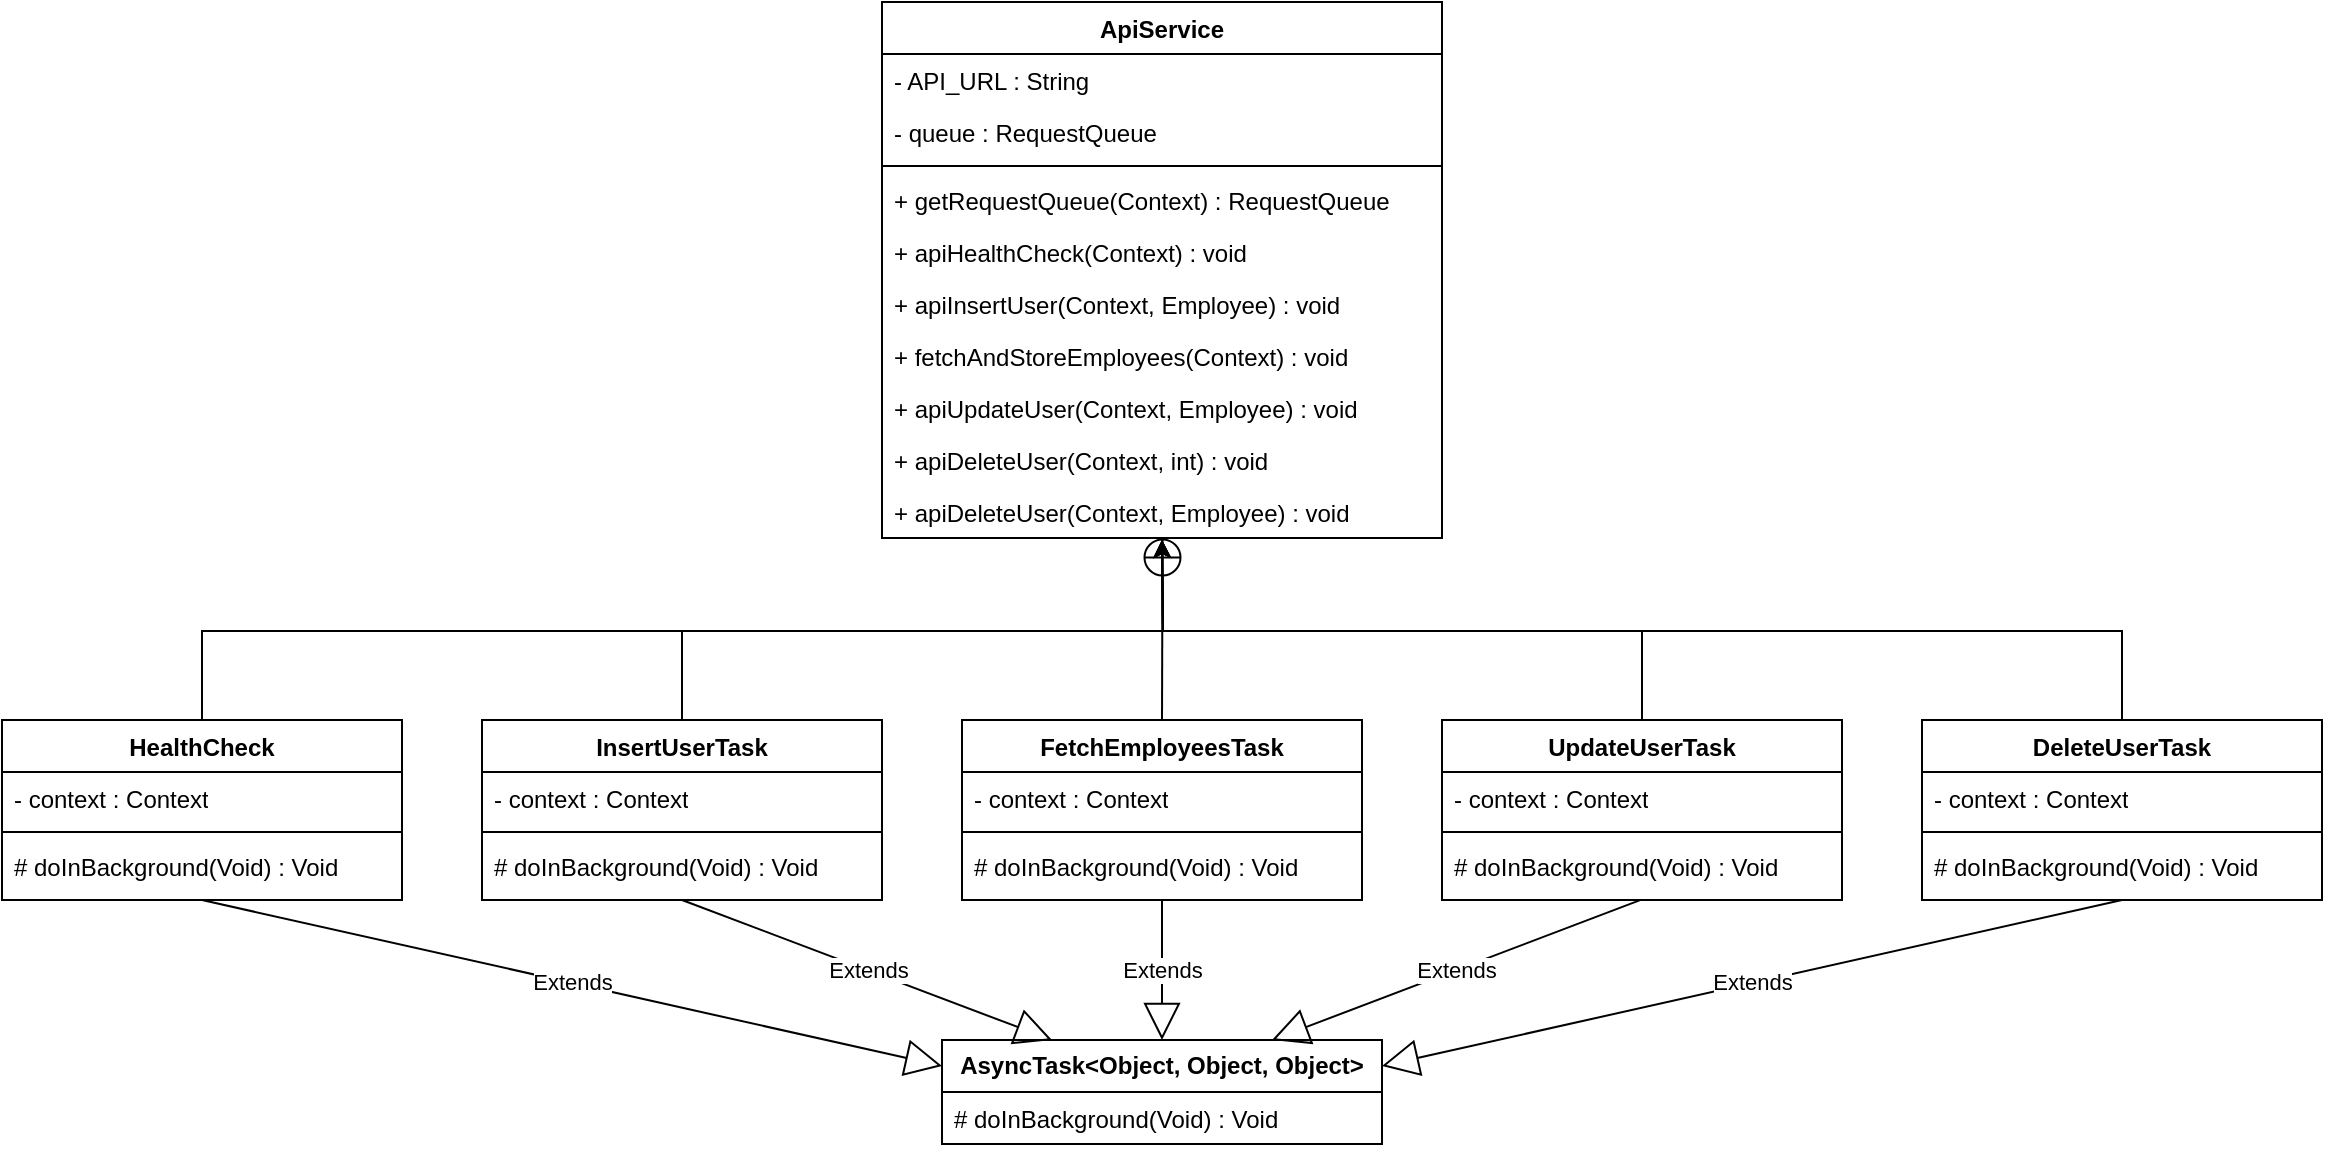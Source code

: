 <mxfile version="25.0.1">
  <diagram name="Page-1" id="d8Xwhpbpe-Fxj_xo27CT">
    <mxGraphModel dx="1120" dy="1440" grid="1" gridSize="10" guides="1" tooltips="1" connect="1" arrows="1" fold="1" page="1" pageScale="1" pageWidth="827" pageHeight="1169" math="0" shadow="0">
      <root>
        <mxCell id="0" />
        <mxCell id="1" parent="0" />
        <mxCell id="6nwLs5lqpE8jmc1HXe6k-1" value="ApiService" style="swimlane;fontStyle=1;align=center;verticalAlign=top;childLayout=stackLayout;horizontal=1;startSize=26;horizontalStack=0;resizeParent=1;resizeParentMax=0;resizeLast=0;collapsible=1;marginBottom=0;whiteSpace=wrap;html=1;" vertex="1" parent="1">
          <mxGeometry x="480" y="41" width="280" height="268" as="geometry" />
        </mxCell>
        <mxCell id="6nwLs5lqpE8jmc1HXe6k-10" value="- API_URL : String" style="text;strokeColor=none;fillColor=none;align=left;verticalAlign=top;spacingLeft=4;spacingRight=4;overflow=hidden;rotatable=0;points=[[0,0.5],[1,0.5]];portConstraint=eastwest;whiteSpace=wrap;html=1;" vertex="1" parent="6nwLs5lqpE8jmc1HXe6k-1">
          <mxGeometry y="26" width="280" height="26" as="geometry" />
        </mxCell>
        <mxCell id="6nwLs5lqpE8jmc1HXe6k-2" value="- queue : RequestQueue" style="text;strokeColor=none;fillColor=none;align=left;verticalAlign=top;spacingLeft=4;spacingRight=4;overflow=hidden;rotatable=0;points=[[0,0.5],[1,0.5]];portConstraint=eastwest;whiteSpace=wrap;html=1;" vertex="1" parent="6nwLs5lqpE8jmc1HXe6k-1">
          <mxGeometry y="52" width="280" height="26" as="geometry" />
        </mxCell>
        <mxCell id="6nwLs5lqpE8jmc1HXe6k-3" value="" style="line;strokeWidth=1;fillColor=none;align=left;verticalAlign=middle;spacingTop=-1;spacingLeft=3;spacingRight=3;rotatable=0;labelPosition=right;points=[];portConstraint=eastwest;strokeColor=inherit;" vertex="1" parent="6nwLs5lqpE8jmc1HXe6k-1">
          <mxGeometry y="78" width="280" height="8" as="geometry" />
        </mxCell>
        <mxCell id="6nwLs5lqpE8jmc1HXe6k-9" value="+ getRequestQueue(Context) : RequestQueue" style="text;strokeColor=none;fillColor=none;align=left;verticalAlign=top;spacingLeft=4;spacingRight=4;overflow=hidden;rotatable=0;points=[[0,0.5],[1,0.5]];portConstraint=eastwest;whiteSpace=wrap;html=1;" vertex="1" parent="6nwLs5lqpE8jmc1HXe6k-1">
          <mxGeometry y="86" width="280" height="26" as="geometry" />
        </mxCell>
        <mxCell id="6nwLs5lqpE8jmc1HXe6k-4" value="+ apiHealthCheck(Context) : void" style="text;strokeColor=none;fillColor=none;align=left;verticalAlign=top;spacingLeft=4;spacingRight=4;overflow=hidden;rotatable=0;points=[[0,0.5],[1,0.5]];portConstraint=eastwest;whiteSpace=wrap;html=1;" vertex="1" parent="6nwLs5lqpE8jmc1HXe6k-1">
          <mxGeometry y="112" width="280" height="26" as="geometry" />
        </mxCell>
        <mxCell id="6nwLs5lqpE8jmc1HXe6k-11" value="+ apiInsertUser(Context, Employee) : void" style="text;strokeColor=none;fillColor=none;align=left;verticalAlign=top;spacingLeft=4;spacingRight=4;overflow=hidden;rotatable=0;points=[[0,0.5],[1,0.5]];portConstraint=eastwest;whiteSpace=wrap;html=1;" vertex="1" parent="6nwLs5lqpE8jmc1HXe6k-1">
          <mxGeometry y="138" width="280" height="26" as="geometry" />
        </mxCell>
        <mxCell id="6nwLs5lqpE8jmc1HXe6k-12" value="+ fetchAndStoreEmployees(Context) : void" style="text;strokeColor=none;fillColor=none;align=left;verticalAlign=top;spacingLeft=4;spacingRight=4;overflow=hidden;rotatable=0;points=[[0,0.5],[1,0.5]];portConstraint=eastwest;whiteSpace=wrap;html=1;" vertex="1" parent="6nwLs5lqpE8jmc1HXe6k-1">
          <mxGeometry y="164" width="280" height="26" as="geometry" />
        </mxCell>
        <mxCell id="6nwLs5lqpE8jmc1HXe6k-13" value="+ apiUpdateUser(Context, Employee) : void" style="text;strokeColor=none;fillColor=none;align=left;verticalAlign=top;spacingLeft=4;spacingRight=4;overflow=hidden;rotatable=0;points=[[0,0.5],[1,0.5]];portConstraint=eastwest;whiteSpace=wrap;html=1;" vertex="1" parent="6nwLs5lqpE8jmc1HXe6k-1">
          <mxGeometry y="190" width="280" height="26" as="geometry" />
        </mxCell>
        <mxCell id="6nwLs5lqpE8jmc1HXe6k-14" value="+ apiDeleteUser(Context, int) : void" style="text;strokeColor=none;fillColor=none;align=left;verticalAlign=top;spacingLeft=4;spacingRight=4;overflow=hidden;rotatable=0;points=[[0,0.5],[1,0.5]];portConstraint=eastwest;whiteSpace=wrap;html=1;" vertex="1" parent="6nwLs5lqpE8jmc1HXe6k-1">
          <mxGeometry y="216" width="280" height="26" as="geometry" />
        </mxCell>
        <mxCell id="6nwLs5lqpE8jmc1HXe6k-15" value="+ apiDeleteUser(Context, Employee) : void" style="text;strokeColor=none;fillColor=none;align=left;verticalAlign=top;spacingLeft=4;spacingRight=4;overflow=hidden;rotatable=0;points=[[0,0.5],[1,0.5]];portConstraint=eastwest;whiteSpace=wrap;html=1;" vertex="1" parent="6nwLs5lqpE8jmc1HXe6k-1">
          <mxGeometry y="242" width="280" height="26" as="geometry" />
        </mxCell>
        <mxCell id="6nwLs5lqpE8jmc1HXe6k-5" value="&lt;b&gt;AsyncTask&amp;lt;Object, Object, Object&amp;gt;&lt;/b&gt;" style="swimlane;fontStyle=0;childLayout=stackLayout;horizontal=1;startSize=26;fillColor=none;horizontalStack=0;resizeParent=1;resizeParentMax=0;resizeLast=0;collapsible=1;marginBottom=0;whiteSpace=wrap;html=1;" vertex="1" parent="1">
          <mxGeometry x="510" y="560" width="220" height="52" as="geometry" />
        </mxCell>
        <mxCell id="6nwLs5lqpE8jmc1HXe6k-6" value="# doInBackground(Void) : Void" style="text;strokeColor=none;fillColor=none;align=left;verticalAlign=top;spacingLeft=4;spacingRight=4;overflow=hidden;rotatable=0;points=[[0,0.5],[1,0.5]];portConstraint=eastwest;whiteSpace=wrap;html=1;" vertex="1" parent="6nwLs5lqpE8jmc1HXe6k-5">
          <mxGeometry y="26" width="220" height="26" as="geometry" />
        </mxCell>
        <mxCell id="6nwLs5lqpE8jmc1HXe6k-48" style="edgeStyle=orthogonalEdgeStyle;rounded=0;orthogonalLoop=1;jettySize=auto;html=1;exitX=0.5;exitY=0;exitDx=0;exitDy=0;" edge="1" parent="1" source="6nwLs5lqpE8jmc1HXe6k-16">
          <mxGeometry relative="1" as="geometry">
            <mxPoint x="620" y="310" as="targetPoint" />
          </mxGeometry>
        </mxCell>
        <mxCell id="6nwLs5lqpE8jmc1HXe6k-16" value="HealthCheck" style="swimlane;fontStyle=1;align=center;verticalAlign=top;childLayout=stackLayout;horizontal=1;startSize=26;horizontalStack=0;resizeParent=1;resizeParentMax=0;resizeLast=0;collapsible=1;marginBottom=0;whiteSpace=wrap;html=1;" vertex="1" parent="1">
          <mxGeometry x="40" y="400" width="200" height="90" as="geometry" />
        </mxCell>
        <mxCell id="6nwLs5lqpE8jmc1HXe6k-17" value="- context : Context" style="text;strokeColor=none;fillColor=none;align=left;verticalAlign=top;spacingLeft=4;spacingRight=4;overflow=hidden;rotatable=0;points=[[0,0.5],[1,0.5]];portConstraint=eastwest;whiteSpace=wrap;html=1;" vertex="1" parent="6nwLs5lqpE8jmc1HXe6k-16">
          <mxGeometry y="26" width="200" height="26" as="geometry" />
        </mxCell>
        <mxCell id="6nwLs5lqpE8jmc1HXe6k-18" value="" style="line;strokeWidth=1;fillColor=none;align=left;verticalAlign=middle;spacingTop=-1;spacingLeft=3;spacingRight=3;rotatable=0;labelPosition=right;points=[];portConstraint=eastwest;strokeColor=inherit;" vertex="1" parent="6nwLs5lqpE8jmc1HXe6k-16">
          <mxGeometry y="52" width="200" height="8" as="geometry" />
        </mxCell>
        <mxCell id="6nwLs5lqpE8jmc1HXe6k-19" value="# doInBackground(Void) : Void" style="text;strokeColor=none;fillColor=none;align=left;verticalAlign=top;spacingLeft=4;spacingRight=4;overflow=hidden;rotatable=0;points=[[0,0.5],[1,0.5]];portConstraint=eastwest;whiteSpace=wrap;html=1;" vertex="1" parent="6nwLs5lqpE8jmc1HXe6k-16">
          <mxGeometry y="60" width="200" height="30" as="geometry" />
        </mxCell>
        <mxCell id="6nwLs5lqpE8jmc1HXe6k-44" style="edgeStyle=orthogonalEdgeStyle;rounded=0;orthogonalLoop=1;jettySize=auto;html=1;exitX=0.5;exitY=0;exitDx=0;exitDy=0;" edge="1" parent="1" source="6nwLs5lqpE8jmc1HXe6k-21">
          <mxGeometry relative="1" as="geometry">
            <mxPoint x="620" y="310" as="targetPoint" />
          </mxGeometry>
        </mxCell>
        <mxCell id="6nwLs5lqpE8jmc1HXe6k-21" value="InsertUserTask" style="swimlane;fontStyle=1;align=center;verticalAlign=top;childLayout=stackLayout;horizontal=1;startSize=26;horizontalStack=0;resizeParent=1;resizeParentMax=0;resizeLast=0;collapsible=1;marginBottom=0;whiteSpace=wrap;html=1;" vertex="1" parent="1">
          <mxGeometry x="280" y="400" width="200" height="90" as="geometry" />
        </mxCell>
        <mxCell id="6nwLs5lqpE8jmc1HXe6k-22" value="- context : Context" style="text;strokeColor=none;fillColor=none;align=left;verticalAlign=top;spacingLeft=4;spacingRight=4;overflow=hidden;rotatable=0;points=[[0,0.5],[1,0.5]];portConstraint=eastwest;whiteSpace=wrap;html=1;" vertex="1" parent="6nwLs5lqpE8jmc1HXe6k-21">
          <mxGeometry y="26" width="200" height="26" as="geometry" />
        </mxCell>
        <mxCell id="6nwLs5lqpE8jmc1HXe6k-23" value="" style="line;strokeWidth=1;fillColor=none;align=left;verticalAlign=middle;spacingTop=-1;spacingLeft=3;spacingRight=3;rotatable=0;labelPosition=right;points=[];portConstraint=eastwest;strokeColor=inherit;" vertex="1" parent="6nwLs5lqpE8jmc1HXe6k-21">
          <mxGeometry y="52" width="200" height="8" as="geometry" />
        </mxCell>
        <mxCell id="6nwLs5lqpE8jmc1HXe6k-24" value="# doInBackground(Void) : Void" style="text;strokeColor=none;fillColor=none;align=left;verticalAlign=top;spacingLeft=4;spacingRight=4;overflow=hidden;rotatable=0;points=[[0,0.5],[1,0.5]];portConstraint=eastwest;whiteSpace=wrap;html=1;" vertex="1" parent="6nwLs5lqpE8jmc1HXe6k-21">
          <mxGeometry y="60" width="200" height="30" as="geometry" />
        </mxCell>
        <mxCell id="6nwLs5lqpE8jmc1HXe6k-46" style="edgeStyle=orthogonalEdgeStyle;rounded=0;orthogonalLoop=1;jettySize=auto;html=1;exitX=0.5;exitY=0;exitDx=0;exitDy=0;" edge="1" parent="1" source="6nwLs5lqpE8jmc1HXe6k-25">
          <mxGeometry relative="1" as="geometry">
            <mxPoint x="620" y="310" as="targetPoint" />
          </mxGeometry>
        </mxCell>
        <mxCell id="6nwLs5lqpE8jmc1HXe6k-25" value="UpdateUserTask" style="swimlane;fontStyle=1;align=center;verticalAlign=top;childLayout=stackLayout;horizontal=1;startSize=26;horizontalStack=0;resizeParent=1;resizeParentMax=0;resizeLast=0;collapsible=1;marginBottom=0;whiteSpace=wrap;html=1;" vertex="1" parent="1">
          <mxGeometry x="760" y="400" width="200" height="90" as="geometry" />
        </mxCell>
        <mxCell id="6nwLs5lqpE8jmc1HXe6k-26" value="- context : Context" style="text;strokeColor=none;fillColor=none;align=left;verticalAlign=top;spacingLeft=4;spacingRight=4;overflow=hidden;rotatable=0;points=[[0,0.5],[1,0.5]];portConstraint=eastwest;whiteSpace=wrap;html=1;" vertex="1" parent="6nwLs5lqpE8jmc1HXe6k-25">
          <mxGeometry y="26" width="200" height="26" as="geometry" />
        </mxCell>
        <mxCell id="6nwLs5lqpE8jmc1HXe6k-27" value="" style="line;strokeWidth=1;fillColor=none;align=left;verticalAlign=middle;spacingTop=-1;spacingLeft=3;spacingRight=3;rotatable=0;labelPosition=right;points=[];portConstraint=eastwest;strokeColor=inherit;" vertex="1" parent="6nwLs5lqpE8jmc1HXe6k-25">
          <mxGeometry y="52" width="200" height="8" as="geometry" />
        </mxCell>
        <mxCell id="6nwLs5lqpE8jmc1HXe6k-28" value="# doInBackground(Void) : Void" style="text;strokeColor=none;fillColor=none;align=left;verticalAlign=top;spacingLeft=4;spacingRight=4;overflow=hidden;rotatable=0;points=[[0,0.5],[1,0.5]];portConstraint=eastwest;whiteSpace=wrap;html=1;" vertex="1" parent="6nwLs5lqpE8jmc1HXe6k-25">
          <mxGeometry y="60" width="200" height="30" as="geometry" />
        </mxCell>
        <mxCell id="6nwLs5lqpE8jmc1HXe6k-33" value="FetchEmployeesTask" style="swimlane;fontStyle=1;align=center;verticalAlign=top;childLayout=stackLayout;horizontal=1;startSize=26;horizontalStack=0;resizeParent=1;resizeParentMax=0;resizeLast=0;collapsible=1;marginBottom=0;whiteSpace=wrap;html=1;" vertex="1" parent="1">
          <mxGeometry x="520" y="400" width="200" height="90" as="geometry" />
        </mxCell>
        <mxCell id="6nwLs5lqpE8jmc1HXe6k-34" value="- context : Context" style="text;strokeColor=none;fillColor=none;align=left;verticalAlign=top;spacingLeft=4;spacingRight=4;overflow=hidden;rotatable=0;points=[[0,0.5],[1,0.5]];portConstraint=eastwest;whiteSpace=wrap;html=1;" vertex="1" parent="6nwLs5lqpE8jmc1HXe6k-33">
          <mxGeometry y="26" width="200" height="26" as="geometry" />
        </mxCell>
        <mxCell id="6nwLs5lqpE8jmc1HXe6k-35" value="" style="line;strokeWidth=1;fillColor=none;align=left;verticalAlign=middle;spacingTop=-1;spacingLeft=3;spacingRight=3;rotatable=0;labelPosition=right;points=[];portConstraint=eastwest;strokeColor=inherit;" vertex="1" parent="6nwLs5lqpE8jmc1HXe6k-33">
          <mxGeometry y="52" width="200" height="8" as="geometry" />
        </mxCell>
        <mxCell id="6nwLs5lqpE8jmc1HXe6k-36" value="# doInBackground(Void) : Void" style="text;strokeColor=none;fillColor=none;align=left;verticalAlign=top;spacingLeft=4;spacingRight=4;overflow=hidden;rotatable=0;points=[[0,0.5],[1,0.5]];portConstraint=eastwest;whiteSpace=wrap;html=1;" vertex="1" parent="6nwLs5lqpE8jmc1HXe6k-33">
          <mxGeometry y="60" width="200" height="30" as="geometry" />
        </mxCell>
        <mxCell id="6nwLs5lqpE8jmc1HXe6k-45" style="edgeStyle=orthogonalEdgeStyle;rounded=0;orthogonalLoop=1;jettySize=auto;html=1;exitX=0.5;exitY=0;exitDx=0;exitDy=0;" edge="1" parent="1" source="6nwLs5lqpE8jmc1HXe6k-37">
          <mxGeometry relative="1" as="geometry">
            <mxPoint x="620" y="310" as="targetPoint" />
          </mxGeometry>
        </mxCell>
        <mxCell id="6nwLs5lqpE8jmc1HXe6k-37" value="DeleteUserTask" style="swimlane;fontStyle=1;align=center;verticalAlign=top;childLayout=stackLayout;horizontal=1;startSize=26;horizontalStack=0;resizeParent=1;resizeParentMax=0;resizeLast=0;collapsible=1;marginBottom=0;whiteSpace=wrap;html=1;" vertex="1" parent="1">
          <mxGeometry x="1000" y="400" width="200" height="90" as="geometry" />
        </mxCell>
        <mxCell id="6nwLs5lqpE8jmc1HXe6k-38" value="- context : Context" style="text;strokeColor=none;fillColor=none;align=left;verticalAlign=top;spacingLeft=4;spacingRight=4;overflow=hidden;rotatable=0;points=[[0,0.5],[1,0.5]];portConstraint=eastwest;whiteSpace=wrap;html=1;" vertex="1" parent="6nwLs5lqpE8jmc1HXe6k-37">
          <mxGeometry y="26" width="200" height="26" as="geometry" />
        </mxCell>
        <mxCell id="6nwLs5lqpE8jmc1HXe6k-39" value="" style="line;strokeWidth=1;fillColor=none;align=left;verticalAlign=middle;spacingTop=-1;spacingLeft=3;spacingRight=3;rotatable=0;labelPosition=right;points=[];portConstraint=eastwest;strokeColor=inherit;" vertex="1" parent="6nwLs5lqpE8jmc1HXe6k-37">
          <mxGeometry y="52" width="200" height="8" as="geometry" />
        </mxCell>
        <mxCell id="6nwLs5lqpE8jmc1HXe6k-40" value="# doInBackground(Void) : Void" style="text;strokeColor=none;fillColor=none;align=left;verticalAlign=top;spacingLeft=4;spacingRight=4;overflow=hidden;rotatable=0;points=[[0,0.5],[1,0.5]];portConstraint=eastwest;whiteSpace=wrap;html=1;" vertex="1" parent="6nwLs5lqpE8jmc1HXe6k-37">
          <mxGeometry y="60" width="200" height="30" as="geometry" />
        </mxCell>
        <mxCell id="6nwLs5lqpE8jmc1HXe6k-41" value="" style="endArrow=circlePlus;startArrow=none;endFill=0;startFill=0;endSize=8;html=1;labelBackgroundColor=none;rounded=0;exitX=0.5;exitY=0;exitDx=0;exitDy=0;entryX=0.501;entryY=1.105;entryDx=0;entryDy=0;entryPerimeter=0;" edge="1" parent="1" source="6nwLs5lqpE8jmc1HXe6k-33">
          <mxGeometry width="160" relative="1" as="geometry">
            <mxPoint x="620" y="397" as="sourcePoint" />
            <mxPoint x="620.28" y="308.73" as="targetPoint" />
          </mxGeometry>
        </mxCell>
        <mxCell id="6nwLs5lqpE8jmc1HXe6k-49" value="Extends" style="endArrow=block;endSize=16;endFill=0;html=1;rounded=0;entryX=0.5;entryY=0;entryDx=0;entryDy=0;" edge="1" parent="1" target="6nwLs5lqpE8jmc1HXe6k-5">
          <mxGeometry width="160" relative="1" as="geometry">
            <mxPoint x="620" y="490" as="sourcePoint" />
            <mxPoint x="650" y="510" as="targetPoint" />
          </mxGeometry>
        </mxCell>
        <mxCell id="6nwLs5lqpE8jmc1HXe6k-50" value="Extends" style="endArrow=block;endSize=16;endFill=0;html=1;rounded=0;entryX=0.25;entryY=0;entryDx=0;entryDy=0;" edge="1" parent="1" target="6nwLs5lqpE8jmc1HXe6k-5">
          <mxGeometry width="160" relative="1" as="geometry">
            <mxPoint x="380" y="490" as="sourcePoint" />
            <mxPoint x="710" y="540" as="targetPoint" />
          </mxGeometry>
        </mxCell>
        <mxCell id="6nwLs5lqpE8jmc1HXe6k-51" value="Extends" style="endArrow=block;endSize=16;endFill=0;html=1;rounded=0;entryX=0.75;entryY=0;entryDx=0;entryDy=0;exitX=0.497;exitY=0.998;exitDx=0;exitDy=0;exitPerimeter=0;" edge="1" parent="1" source="6nwLs5lqpE8jmc1HXe6k-28" target="6nwLs5lqpE8jmc1HXe6k-5">
          <mxGeometry width="160" relative="1" as="geometry">
            <mxPoint x="860" y="510" as="sourcePoint" />
            <mxPoint x="710" y="430" as="targetPoint" />
          </mxGeometry>
        </mxCell>
        <mxCell id="6nwLs5lqpE8jmc1HXe6k-52" value="Extends" style="endArrow=block;endSize=16;endFill=0;html=1;rounded=0;entryX=1;entryY=0.25;entryDx=0;entryDy=0;" edge="1" parent="1" target="6nwLs5lqpE8jmc1HXe6k-5">
          <mxGeometry width="160" relative="1" as="geometry">
            <mxPoint x="1100" y="490" as="sourcePoint" />
            <mxPoint x="730" y="530" as="targetPoint" />
          </mxGeometry>
        </mxCell>
        <mxCell id="6nwLs5lqpE8jmc1HXe6k-53" value="Extends" style="endArrow=block;endSize=16;endFill=0;html=1;rounded=0;entryX=0;entryY=0.25;entryDx=0;entryDy=0;" edge="1" parent="1" target="6nwLs5lqpE8jmc1HXe6k-5">
          <mxGeometry width="160" relative="1" as="geometry">
            <mxPoint x="140" y="490" as="sourcePoint" />
            <mxPoint x="650" y="470" as="targetPoint" />
          </mxGeometry>
        </mxCell>
      </root>
    </mxGraphModel>
  </diagram>
</mxfile>
